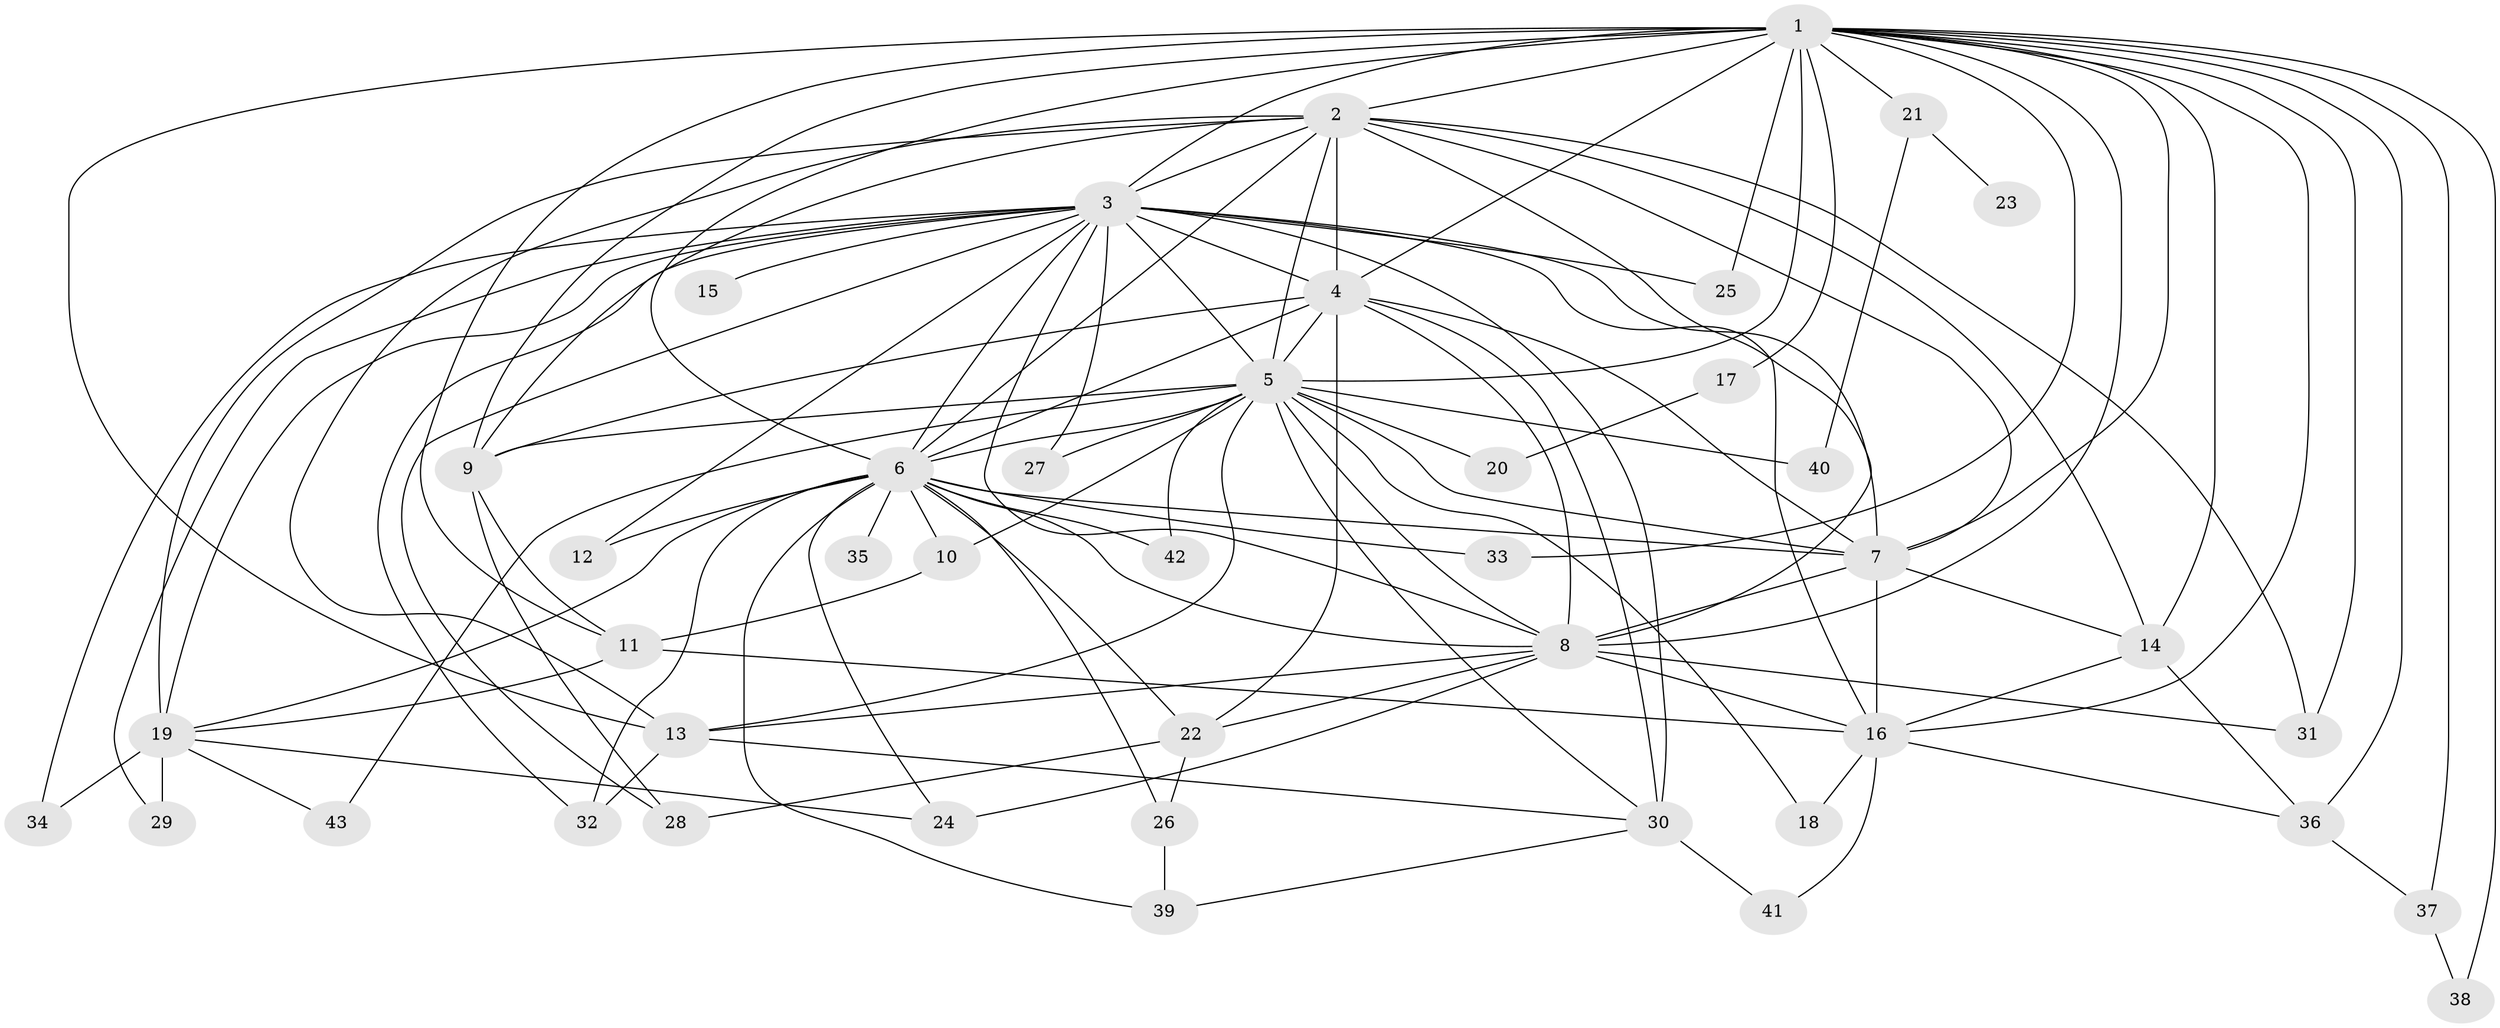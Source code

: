 // original degree distribution, {19: 0.023529411764705882, 13: 0.023529411764705882, 21: 0.03529411764705882, 18: 0.011764705882352941, 24: 0.011764705882352941, 17: 0.011764705882352941, 7: 0.023529411764705882, 2: 0.5411764705882353, 5: 0.07058823529411765, 4: 0.058823529411764705, 3: 0.18823529411764706}
// Generated by graph-tools (version 1.1) at 2025/49/03/04/25 22:49:36]
// undirected, 43 vertices, 114 edges
graph export_dot {
  node [color=gray90,style=filled];
  1;
  2;
  3;
  4;
  5;
  6;
  7;
  8;
  9;
  10;
  11;
  12;
  13;
  14;
  15;
  16;
  17;
  18;
  19;
  20;
  21;
  22;
  23;
  24;
  25;
  26;
  27;
  28;
  29;
  30;
  31;
  32;
  33;
  34;
  35;
  36;
  37;
  38;
  39;
  40;
  41;
  42;
  43;
  1 -- 2 [weight=4.0];
  1 -- 3 [weight=2.0];
  1 -- 4 [weight=2.0];
  1 -- 5 [weight=3.0];
  1 -- 6 [weight=2.0];
  1 -- 7 [weight=3.0];
  1 -- 8 [weight=2.0];
  1 -- 9 [weight=1.0];
  1 -- 11 [weight=1.0];
  1 -- 13 [weight=1.0];
  1 -- 14 [weight=2.0];
  1 -- 16 [weight=1.0];
  1 -- 17 [weight=1.0];
  1 -- 21 [weight=2.0];
  1 -- 25 [weight=1.0];
  1 -- 31 [weight=1.0];
  1 -- 33 [weight=1.0];
  1 -- 36 [weight=1.0];
  1 -- 37 [weight=1.0];
  1 -- 38 [weight=1.0];
  2 -- 3 [weight=2.0];
  2 -- 4 [weight=3.0];
  2 -- 5 [weight=2.0];
  2 -- 6 [weight=2.0];
  2 -- 7 [weight=2.0];
  2 -- 8 [weight=2.0];
  2 -- 9 [weight=1.0];
  2 -- 13 [weight=1.0];
  2 -- 14 [weight=1.0];
  2 -- 19 [weight=1.0];
  2 -- 31 [weight=1.0];
  3 -- 4 [weight=6.0];
  3 -- 5 [weight=1.0];
  3 -- 6 [weight=2.0];
  3 -- 7 [weight=2.0];
  3 -- 8 [weight=1.0];
  3 -- 12 [weight=1.0];
  3 -- 15 [weight=1.0];
  3 -- 16 [weight=1.0];
  3 -- 19 [weight=2.0];
  3 -- 25 [weight=1.0];
  3 -- 27 [weight=1.0];
  3 -- 28 [weight=1.0];
  3 -- 29 [weight=1.0];
  3 -- 30 [weight=1.0];
  3 -- 32 [weight=1.0];
  3 -- 34 [weight=1.0];
  4 -- 5 [weight=1.0];
  4 -- 6 [weight=2.0];
  4 -- 7 [weight=1.0];
  4 -- 8 [weight=1.0];
  4 -- 9 [weight=1.0];
  4 -- 22 [weight=2.0];
  4 -- 30 [weight=4.0];
  5 -- 6 [weight=1.0];
  5 -- 7 [weight=1.0];
  5 -- 8 [weight=1.0];
  5 -- 9 [weight=1.0];
  5 -- 10 [weight=1.0];
  5 -- 13 [weight=1.0];
  5 -- 18 [weight=2.0];
  5 -- 20 [weight=1.0];
  5 -- 27 [weight=1.0];
  5 -- 30 [weight=1.0];
  5 -- 40 [weight=1.0];
  5 -- 42 [weight=1.0];
  5 -- 43 [weight=1.0];
  6 -- 7 [weight=1.0];
  6 -- 8 [weight=2.0];
  6 -- 10 [weight=1.0];
  6 -- 12 [weight=1.0];
  6 -- 19 [weight=1.0];
  6 -- 22 [weight=1.0];
  6 -- 24 [weight=1.0];
  6 -- 26 [weight=1.0];
  6 -- 32 [weight=1.0];
  6 -- 33 [weight=1.0];
  6 -- 35 [weight=1.0];
  6 -- 39 [weight=1.0];
  6 -- 42 [weight=1.0];
  7 -- 8 [weight=1.0];
  7 -- 14 [weight=1.0];
  7 -- 16 [weight=9.0];
  8 -- 13 [weight=1.0];
  8 -- 16 [weight=2.0];
  8 -- 22 [weight=1.0];
  8 -- 24 [weight=2.0];
  8 -- 31 [weight=1.0];
  9 -- 11 [weight=1.0];
  9 -- 28 [weight=1.0];
  10 -- 11 [weight=1.0];
  11 -- 16 [weight=1.0];
  11 -- 19 [weight=1.0];
  13 -- 30 [weight=1.0];
  13 -- 32 [weight=2.0];
  14 -- 16 [weight=1.0];
  14 -- 36 [weight=1.0];
  16 -- 18 [weight=3.0];
  16 -- 36 [weight=1.0];
  16 -- 41 [weight=1.0];
  17 -- 20 [weight=1.0];
  19 -- 24 [weight=1.0];
  19 -- 29 [weight=2.0];
  19 -- 34 [weight=1.0];
  19 -- 43 [weight=1.0];
  21 -- 23 [weight=1.0];
  21 -- 40 [weight=1.0];
  22 -- 26 [weight=1.0];
  22 -- 28 [weight=1.0];
  26 -- 39 [weight=1.0];
  30 -- 39 [weight=1.0];
  30 -- 41 [weight=1.0];
  36 -- 37 [weight=1.0];
  37 -- 38 [weight=1.0];
}
